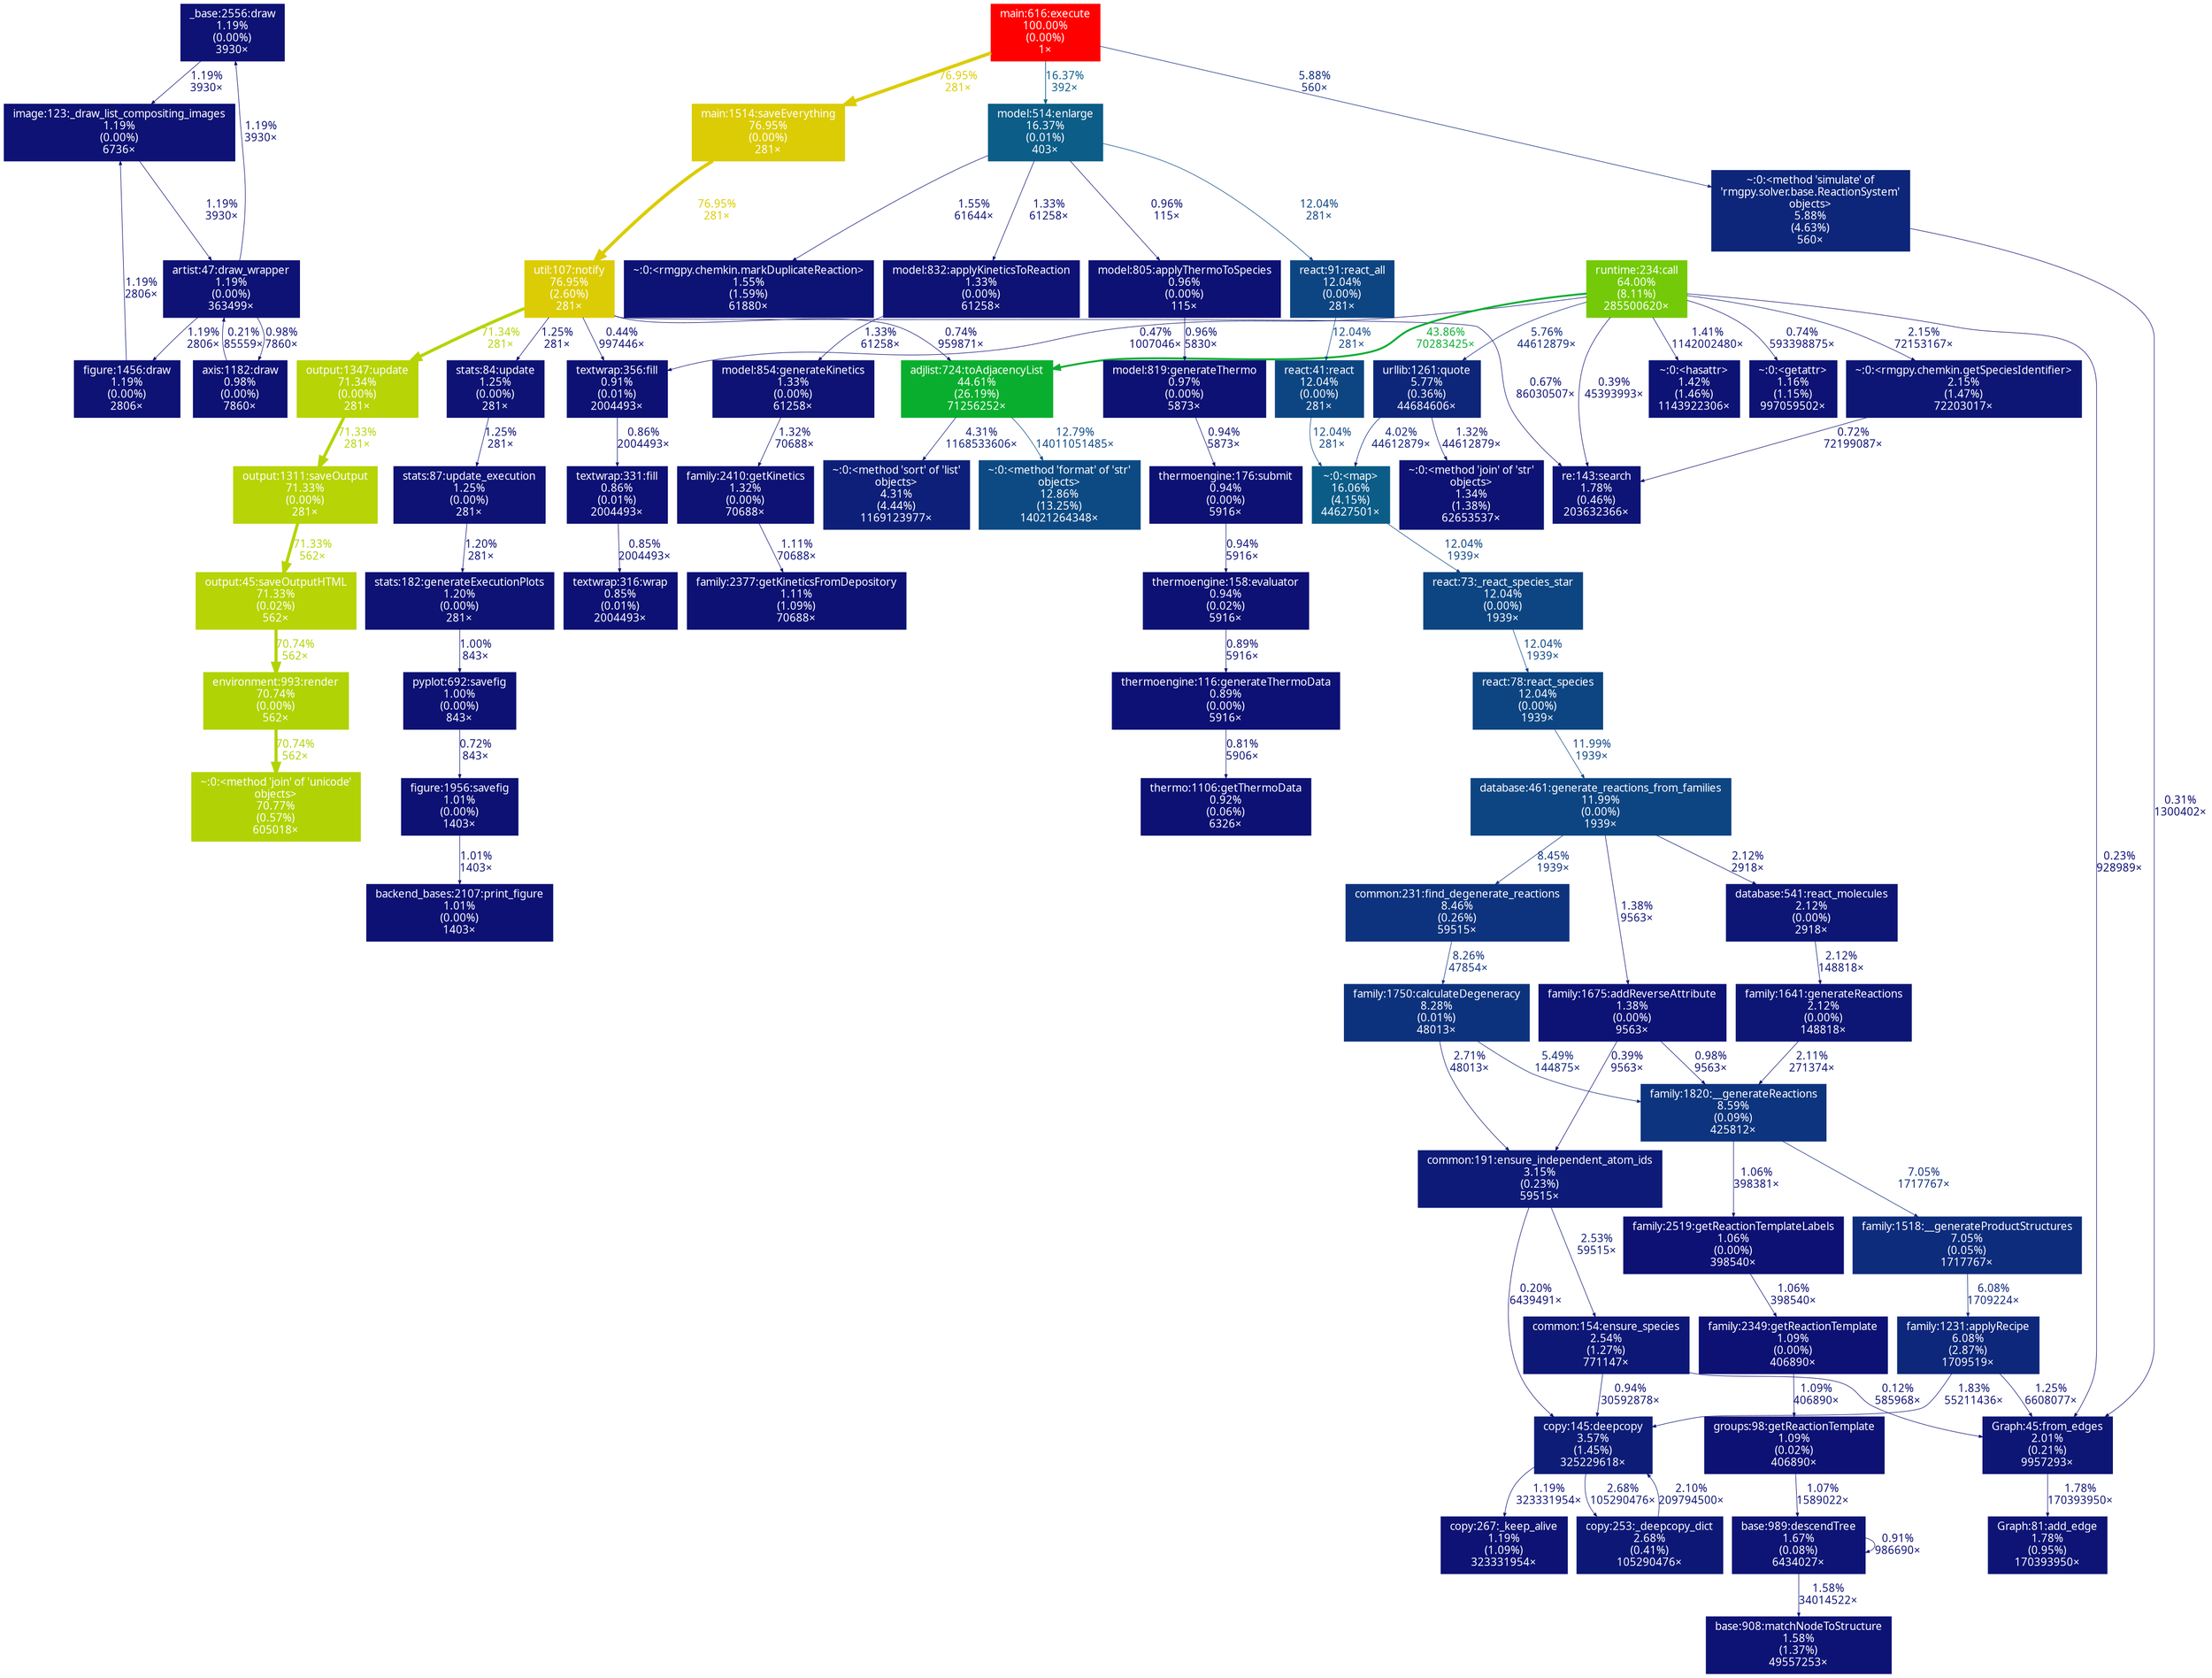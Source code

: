 digraph {
	graph [fontname=ArialMT, nodesep=0.125, ranksep=0.25];
	node [fontcolor=white, fontname=ArialMT, height=0, shape=box, style=filled, width=0];
	edge [fontname=ArialMT];
	27 [color="#0d1274", fontcolor="#ffffff", fontsize="10.00", label="_base:2556:draw\n1.19%\n(0.00%)\n3930×"];
	27 -> 2085 [arrowsize="0.35", color="#0d1274", fontcolor="#0d1274", fontsize="10.00", label="1.19%\n3930×", labeldistance="0.50", penwidth="0.50"];
	104 [color="#0d1274", fontcolor="#ffffff", fontsize="10.00", label="figure:1456:draw\n1.19%\n(0.00%)\n2806×"];
	104 -> 2085 [arrowsize="0.35", color="#0d1274", fontcolor="#0d1274", fontsize="10.00", label="1.19%\n2806×", labeldistance="0.50", penwidth="0.50"];
	106 [color="#0d1174", fontcolor="#ffffff", fontsize="10.00", label="axis:1182:draw\n0.98%\n(0.00%)\n7860×"];
	106 -> 2026 [arrowsize="0.35", color="#0d0e73", fontcolor="#0d0e73", fontsize="10.00", label="0.21%\n85559×", labeldistance="0.50", penwidth="0.50"];
	178 [color="#ff0000", fontcolor="#ffffff", fontsize="10.00", label="main:616:execute\n100.00%\n(0.00%)\n1×"];
	178 -> 655 [arrowsize="0.88", color="#dccc05", fontcolor="#dccc05", fontsize="10.00", label="76.95%\n281×", labeldistance="3.08", penwidth="3.08"];
	178 -> 799 [arrowsize="0.35", color="#0d267a", fontcolor="#0d267a", fontsize="10.00", label="5.88%\n560×", labeldistance="0.50", penwidth="0.50"];
	178 -> 2257 [arrowsize="0.40", color="#0c5d88", fontcolor="#0c5d88", fontsize="10.00", label="16.37%\n392×", labeldistance="0.65", penwidth="0.65"];
	203 [color="#0d1174", fontcolor="#ffffff", fontsize="10.00", label="thermoengine:158:evaluator\n0.94%\n(0.02%)\n5916×"];
	203 -> 2091 [arrowsize="0.35", color="#0d1074", fontcolor="#0d1074", fontsize="10.00", label="0.89%\n5916×", labeldistance="0.50", penwidth="0.50"];
	206 [color="#0d1174", fontcolor="#ffffff", fontsize="10.00", label="thermo:1106:getThermoData\n0.92%\n(0.06%)\n6326×"];
	207 [color="#0d1a77", fontcolor="#ffffff", fontsize="10.00", label="common:191:ensure_independent_atom_ids\n3.15%\n(0.23%)\n59515×"];
	207 -> 210 [arrowsize="0.35", color="#0d1776", fontcolor="#0d1776", fontsize="10.00", label="2.53%\n59515×", labeldistance="0.50", penwidth="0.50"];
	207 -> 1598 [arrowsize="0.35", color="#0d0e73", fontcolor="#0d0e73", fontsize="10.00", label="0.20%\n6439491×", labeldistance="0.50", penwidth="0.50"];
	210 [color="#0d1776", fontcolor="#ffffff", fontsize="10.00", label="common:154:ensure_species\n2.54%\n(1.27%)\n771147×"];
	210 -> 901 [arrowsize="0.35", color="#0d0d73", fontcolor="#0d0d73", fontsize="10.00", label="0.12%\n585968×", labeldistance="0.50", penwidth="0.50"];
	210 -> 1598 [arrowsize="0.35", color="#0d1174", fontcolor="#0d1174", fontsize="10.00", label="0.94%\n30592878×", labeldistance="0.50", penwidth="0.50"];
	243 [color="#0d1274", fontcolor="#ffffff", fontsize="10.00", label="stats:182:generateExecutionPlots\n1.20%\n(0.00%)\n281×"];
	243 -> 1542 [arrowsize="0.35", color="#0d1174", fontcolor="#0d1174", fontsize="10.00", label="1.00%\n843×", labeldistance="0.50", penwidth="0.50"];
	244 [color="#0d1274", fontcolor="#ffffff", fontsize="10.00", label="stats:87:update_execution\n1.25%\n(0.00%)\n281×"];
	244 -> 243 [arrowsize="0.35", color="#0d1274", fontcolor="#0d1274", fontsize="10.00", label="1.20%\n281×", labeldistance="0.50", penwidth="0.50"];
	323 [color="#0d1174", fontcolor="#ffffff", fontsize="10.00", label="backend_bases:2107:print_figure\n1.01%\n(0.00%)\n1403×"];
	334 [color="#0d4582", fontcolor="#ffffff", fontsize="10.00", label="react:41:react\n12.04%\n(0.00%)\n281×"];
	334 -> 481 [arrowsize="0.35", color="#0d4582", fontcolor="#0d4582", fontsize="10.00", label="12.04%\n281×", labeldistance="0.50", penwidth="0.50"];
	337 [color="#0d327d", fontcolor="#ffffff", fontsize="10.00", label="family:1750:calculateDegeneracy\n8.28%\n(0.01%)\n48013×"];
	337 -> 207 [arrowsize="0.35", color="#0d1876", fontcolor="#0d1876", fontsize="10.00", label="2.71%\n48013×", labeldistance="0.50", penwidth="0.50"];
	337 -> 682 [arrowsize="0.35", color="#0d257a", fontcolor="#0d257a", fontsize="10.00", label="5.49%\n144875×", labeldistance="0.50", penwidth="0.50"];
	338 [color="#0d4582", fontcolor="#ffffff", fontsize="10.00", label="database:461:generate_reactions_from_families\n11.99%\n(0.00%)\n1939×"];
	338 -> 683 [arrowsize="0.35", color="#0d1275", fontcolor="#0d1275", fontsize="10.00", label="1.38%\n9563×", labeldistance="0.50", penwidth="0.50"];
	338 -> 718 [arrowsize="0.35", color="#0d1675", fontcolor="#0d1675", fontsize="10.00", label="2.12%\n2918×", labeldistance="0.50", penwidth="0.50"];
	338 -> 4329 [arrowsize="0.35", color="#0d337e", fontcolor="#0d337e", fontsize="10.00", label="8.45%\n1939×", labeldistance="0.50", penwidth="0.50"];
	453 [color="#0d1174", fontcolor="#ffffff", fontsize="10.00", label="figure:1956:savefig\n1.01%\n(0.00%)\n1403×"];
	453 -> 323 [arrowsize="0.35", color="#0d1174", fontcolor="#0d1174", fontsize="10.00", label="1.01%\n1403×", labeldistance="0.50", penwidth="0.50"];
	481 [color="#0c5c88", fontcolor="#ffffff", fontsize="10.00", label="~:0:<map>\n16.06%\n(4.15%)\n44627501×"];
	481 -> 5355 [arrowsize="0.35", color="#0d4582", fontcolor="#0d4582", fontsize="10.00", label="12.04%\n1939×", labeldistance="0.50", penwidth="0.50"];
	504 [color="#0d267a", fontcolor="#ffffff", fontsize="10.00", label="urllib:1261:quote\n5.77%\n(0.36%)\n44684606×"];
	504 -> 481 [arrowsize="0.35", color="#0d1e78", fontcolor="#0d1e78", fontsize="10.00", label="4.02%\n44612879×", labeldistance="0.50", penwidth="0.50"];
	504 -> 688 [arrowsize="0.35", color="#0d1274", fontcolor="#0d1274", fontsize="10.00", label="1.32%\n44612879×", labeldistance="0.50", penwidth="0.50"];
	655 [color="#dccc05", fontcolor="#ffffff", fontsize="10.00", label="main:1514:saveEverything\n76.95%\n(0.00%)\n281×"];
	655 -> 2061 [arrowsize="0.88", color="#dccc05", fontcolor="#dccc05", fontsize="10.00", label="76.95%\n281×", labeldistance="3.08", penwidth="3.08"];
	682 [color="#0d347e", fontcolor="#ffffff", fontsize="10.00", label="family:1820:__generateReactions\n8.59%\n(0.09%)\n425812×"];
	682 -> 2463 [arrowsize="0.35", color="#0d1174", fontcolor="#0d1174", fontsize="10.00", label="1.06%\n398381×", labeldistance="0.50", penwidth="0.50"];
	682 -> 2529 [arrowsize="0.35", color="#0d2c7c", fontcolor="#0d2c7c", fontsize="10.00", label="7.05%\n1717767×", labeldistance="0.50", penwidth="0.50"];
	683 [color="#0d1275", fontcolor="#ffffff", fontsize="10.00", label="family:1675:addReverseAttribute\n1.38%\n(0.00%)\n9563×"];
	683 -> 207 [arrowsize="0.35", color="#0d0e73", fontcolor="#0d0e73", fontsize="10.00", label="0.39%\n9563×", labeldistance="0.50", penwidth="0.50"];
	683 -> 682 [arrowsize="0.35", color="#0d1174", fontcolor="#0d1174", fontsize="10.00", label="0.98%\n9563×", labeldistance="0.50", penwidth="0.50"];
	684 [color="#0d1675", fontcolor="#ffffff", fontsize="10.00", label="family:1641:generateReactions\n2.12%\n(0.00%)\n148818×"];
	684 -> 682 [arrowsize="0.35", color="#0d1675", fontcolor="#0d1675", fontsize="10.00", label="2.11%\n271374×", labeldistance="0.50", penwidth="0.50"];
	688 [color="#0d1274", fontcolor="#ffffff", fontsize="10.00", label="~:0:<method 'join' of 'str'\nobjects>\n1.34%\n(1.38%)\n62653537×"];
	718 [color="#0d1675", fontcolor="#ffffff", fontsize="10.00", label="database:541:react_molecules\n2.12%\n(0.00%)\n2918×"];
	718 -> 684 [arrowsize="0.35", color="#0d1675", fontcolor="#0d1675", fontsize="10.00", label="2.12%\n148818×", labeldistance="0.50", penwidth="0.50"];
	740 [color="#b6d406", fontcolor="#ffffff", fontsize="10.00", label="output:45:saveOutputHTML\n71.33%\n(0.02%)\n562×"];
	740 -> 3370 [arrowsize="0.84", color="#b0d306", fontcolor="#b0d306", fontsize="10.00", label="70.74%\n562×", labeldistance="2.83", penwidth="2.83"];
	799 [color="#0d267a", fontcolor="#ffffff", fontsize="10.00", label="~:0:<method 'simulate' of\n'rmgpy.solver.base.ReactionSystem'\nobjects>\n5.88%\n(4.63%)\n560×"];
	799 -> 901 [arrowsize="0.35", color="#0d0e73", fontcolor="#0d0e73", fontsize="10.00", label="0.31%\n1300402×", labeldistance="0.50", penwidth="0.50"];
	900 [color="#0d1475", fontcolor="#ffffff", fontsize="10.00", label="Graph:81:add_edge\n1.78%\n(0.95%)\n170393950×"];
	901 [color="#0d1575", fontcolor="#ffffff", fontsize="10.00", label="Graph:45:from_edges\n2.01%\n(0.21%)\n9957293×"];
	901 -> 900 [arrowsize="0.35", color="#0d1475", fontcolor="#0d1475", fontsize="10.00", label="1.78%\n170393950×", labeldistance="0.50", penwidth="0.50"];
	935 [color="#74ca08", fontcolor="#ffffff", fontsize="10.00", label="runtime:234:call\n64.00%\n(8.11%)\n285500620×"];
	935 -> 504 [arrowsize="0.35", color="#0d267a", fontcolor="#0d267a", fontsize="10.00", label="5.76%\n44612879×", labeldistance="0.50", penwidth="0.50"];
	935 -> 901 [arrowsize="0.35", color="#0d0e73", fontcolor="#0d0e73", fontsize="10.00", label="0.23%\n928989×", labeldistance="0.50", penwidth="0.50"];
	935 -> 1229 [arrowsize="0.35", color="#0d1375", fontcolor="#0d1375", fontsize="10.00", label="1.41%\n1142002480×", labeldistance="0.50", penwidth="0.50"];
	935 -> 1285 [arrowsize="0.35", color="#0d0f73", fontcolor="#0d0f73", fontsize="10.00", label="0.47%\n1007046×", labeldistance="0.50", penwidth="0.50"];
	935 -> 1492 [arrowsize="0.35", color="#0d1074", fontcolor="#0d1074", fontsize="10.00", label="0.74%\n593398875×", labeldistance="0.50", penwidth="0.50"];
	935 -> 2060 [arrowsize="0.35", color="#0d0e73", fontcolor="#0d0e73", fontsize="10.00", label="0.39%\n45393993×", labeldistance="0.50", penwidth="0.50"];
	935 -> 2062 [arrowsize="0.35", color="#0d1675", fontcolor="#0d1675", fontsize="10.00", label="2.15%\n72153167×", labeldistance="0.50", penwidth="0.50"];
	935 -> 3302 [arrowsize="0.66", color="#0aad32", fontcolor="#0aad32", fontsize="10.00", label="43.86%\n70283425×", labeldistance="1.75", penwidth="1.75"];
	1096 [color="#0d1f78", fontcolor="#ffffff", fontsize="10.00", label="~:0:<method 'sort' of 'list'\nobjects>\n4.31%\n(4.44%)\n1169123977×"];
	1158 [color="#0d1375", fontcolor="#ffffff", fontsize="10.00", label="base:908:matchNodeToStructure\n1.58%\n(1.37%)\n49557253×"];
	1159 [color="#0d1475", fontcolor="#ffffff", fontsize="10.00", label="base:989:descendTree\n1.67%\n(0.08%)\n6434027×"];
	1159 -> 1158 [arrowsize="0.35", color="#0d1375", fontcolor="#0d1375", fontsize="10.00", label="1.58%\n34014522×", labeldistance="0.50", penwidth="0.50"];
	1159 -> 1159 [arrowsize="0.35", color="#0d1174", fontcolor="#0d1174", fontsize="10.00", label="0.91%\n986690×", labeldistance="0.50", penwidth="0.50"];
	1169 [color="#0d1174", fontcolor="#ffffff", fontsize="10.00", label="groups:98:getReactionTemplate\n1.09%\n(0.02%)\n406890×"];
	1169 -> 1159 [arrowsize="0.35", color="#0d1174", fontcolor="#0d1174", fontsize="10.00", label="1.07%\n1589022×", labeldistance="0.50", penwidth="0.50"];
	1229 [color="#0d1375", fontcolor="#ffffff", fontsize="10.00", label="~:0:<hasattr>\n1.42%\n(1.46%)\n1143922306×"];
	1285 [color="#0d1174", fontcolor="#ffffff", fontsize="10.00", label="textwrap:356:fill\n0.91%\n(0.01%)\n2004493×"];
	1285 -> 2880 [arrowsize="0.35", color="#0d1074", fontcolor="#0d1074", fontsize="10.00", label="0.86%\n2004493×", labeldistance="0.50", penwidth="0.50"];
	1492 [color="#0d1274", fontcolor="#ffffff", fontsize="10.00", label="~:0:<getattr>\n1.16%\n(1.15%)\n997059502×"];
	1519 [color="#0d277b", fontcolor="#ffffff", fontsize="10.00", label="family:1231:applyRecipe\n6.08%\n(2.87%)\n1709519×"];
	1519 -> 901 [arrowsize="0.35", color="#0d1274", fontcolor="#0d1274", fontsize="10.00", label="1.25%\n6608077×", labeldistance="0.50", penwidth="0.50"];
	1519 -> 1598 [arrowsize="0.35", color="#0d1475", fontcolor="#0d1475", fontsize="10.00", label="1.83%\n55211436×", labeldistance="0.50", penwidth="0.50"];
	1542 [color="#0d1174", fontcolor="#ffffff", fontsize="10.00", label="pyplot:692:savefig\n1.00%\n(0.00%)\n843×"];
	1542 -> 453 [arrowsize="0.35", color="#0d1074", fontcolor="#0d1074", fontsize="10.00", label="0.72%\n843×", labeldistance="0.50", penwidth="0.50"];
	1598 [color="#0d1c77", fontcolor="#ffffff", fontsize="10.00", label="copy:145:deepcopy\n3.57%\n(1.45%)\n325229618×"];
	1598 -> 2528 [arrowsize="0.35", color="#0d1876", fontcolor="#0d1876", fontsize="10.00", label="2.68%\n105290476×", labeldistance="0.50", penwidth="0.50"];
	1598 -> 2846 [arrowsize="0.35", color="#0d1274", fontcolor="#0d1274", fontsize="10.00", label="1.19%\n323331954×", labeldistance="0.50", penwidth="0.50"];
	1649 [color="#0d1174", fontcolor="#ffffff", fontsize="10.00", label="model:819:generateThermo\n0.97%\n(0.00%)\n5873×"];
	1649 -> 4114 [arrowsize="0.35", color="#0d1174", fontcolor="#0d1174", fontsize="10.00", label="0.94%\n5873×", labeldistance="0.50", penwidth="0.50"];
	1806 [color="#0d1274", fontcolor="#ffffff", fontsize="10.00", label="model:854:generateKinetics\n1.33%\n(0.00%)\n61258×"];
	1806 -> 2857 [arrowsize="0.35", color="#0d1274", fontcolor="#0d1274", fontsize="10.00", label="1.32%\n70688×", labeldistance="0.50", penwidth="0.50"];
	1865 [color="#0d1274", fontcolor="#ffffff", fontsize="10.00", label="model:832:applyKineticsToReaction\n1.33%\n(0.00%)\n61258×"];
	1865 -> 1806 [arrowsize="0.35", color="#0d1274", fontcolor="#0d1274", fontsize="10.00", label="1.33%\n61258×", labeldistance="0.50", penwidth="0.50"];
	2026 [color="#0d1274", fontcolor="#ffffff", fontsize="10.00", label="artist:47:draw_wrapper\n1.19%\n(0.00%)\n363499×"];
	2026 -> 27 [arrowsize="0.35", color="#0d1274", fontcolor="#0d1274", fontsize="10.00", label="1.19%\n3930×", labeldistance="0.50", penwidth="0.50"];
	2026 -> 104 [arrowsize="0.35", color="#0d1274", fontcolor="#0d1274", fontsize="10.00", label="1.19%\n2806×", labeldistance="0.50", penwidth="0.50"];
	2026 -> 106 [arrowsize="0.35", color="#0d1174", fontcolor="#0d1174", fontsize="10.00", label="0.98%\n7860×", labeldistance="0.50", penwidth="0.50"];
	2060 [color="#0d1475", fontcolor="#ffffff", fontsize="10.00", label="re:143:search\n1.78%\n(0.46%)\n203632366×"];
	2061 [color="#dccc05", fontcolor="#ffffff", fontsize="10.00", label="util:107:notify\n76.95%\n(2.60%)\n281×"];
	2061 -> 1285 [arrowsize="0.35", color="#0d0f73", fontcolor="#0d0f73", fontsize="10.00", label="0.44%\n997446×", labeldistance="0.50", penwidth="0.50"];
	2061 -> 2060 [arrowsize="0.35", color="#0d1074", fontcolor="#0d1074", fontsize="10.00", label="0.67%\n86030507×", labeldistance="0.50", penwidth="0.50"];
	2061 -> 2655 [arrowsize="0.84", color="#b6d406", fontcolor="#b6d406", fontsize="10.00", label="71.34%\n281×", labeldistance="2.85", penwidth="2.85"];
	2061 -> 3302 [arrowsize="0.35", color="#0d1074", fontcolor="#0d1074", fontsize="10.00", label="0.74%\n959871×", labeldistance="0.50", penwidth="0.50"];
	2061 -> 4557 [arrowsize="0.35", color="#0d1274", fontcolor="#0d1274", fontsize="10.00", label="1.25%\n281×", labeldistance="0.50", penwidth="0.50"];
	2062 [color="#0d1675", fontcolor="#ffffff", fontsize="10.00", label="~:0:<rmgpy.chemkin.getSpeciesIdentifier>\n2.15%\n(1.47%)\n72203017×"];
	2062 -> 2060 [arrowsize="0.35", color="#0d1074", fontcolor="#0d1074", fontsize="10.00", label="0.72%\n72199087×", labeldistance="0.50", penwidth="0.50"];
	2085 [color="#0d1274", fontcolor="#ffffff", fontsize="10.00", label="image:123:_draw_list_compositing_images\n1.19%\n(0.00%)\n6736×"];
	2085 -> 2026 [arrowsize="0.35", color="#0d1274", fontcolor="#0d1274", fontsize="10.00", label="1.19%\n3930×", labeldistance="0.50", penwidth="0.50"];
	2091 [color="#0d1074", fontcolor="#ffffff", fontsize="10.00", label="thermoengine:116:generateThermoData\n0.89%\n(0.00%)\n5916×"];
	2091 -> 206 [arrowsize="0.35", color="#0d1074", fontcolor="#0d1074", fontsize="10.00", label="0.81%\n5906×", labeldistance="0.50", penwidth="0.50"];
	2127 [color="#0d4582", fontcolor="#ffffff", fontsize="10.00", label="react:78:react_species\n12.04%\n(0.00%)\n1939×"];
	2127 -> 338 [arrowsize="0.35", color="#0d4582", fontcolor="#0d4582", fontsize="10.00", label="11.99%\n1939×", labeldistance="0.50", penwidth="0.50"];
	2257 [color="#0c5d88", fontcolor="#ffffff", fontsize="10.00", label="model:514:enlarge\n16.37%\n(0.01%)\n403×"];
	2257 -> 1865 [arrowsize="0.35", color="#0d1274", fontcolor="#0d1274", fontsize="10.00", label="1.33%\n61258×", labeldistance="0.50", penwidth="0.50"];
	2257 -> 3278 [arrowsize="0.35", color="#0d4582", fontcolor="#0d4582", fontsize="10.00", label="12.04%\n281×", labeldistance="0.50", penwidth="0.50"];
	2257 -> 3349 [arrowsize="0.35", color="#0d1174", fontcolor="#0d1174", fontsize="10.00", label="0.96%\n115×", labeldistance="0.50", penwidth="0.50"];
	2257 -> 3621 [arrowsize="0.35", color="#0d1375", fontcolor="#0d1375", fontsize="10.00", label="1.55%\n61644×", labeldistance="0.50", penwidth="0.50"];
	2462 [color="#0d1174", fontcolor="#ffffff", fontsize="10.00", label="family:2349:getReactionTemplate\n1.09%\n(0.00%)\n406890×"];
	2462 -> 1169 [arrowsize="0.35", color="#0d1174", fontcolor="#0d1174", fontsize="10.00", label="1.09%\n406890×", labeldistance="0.50", penwidth="0.50"];
	2463 [color="#0d1174", fontcolor="#ffffff", fontsize="10.00", label="family:2519:getReactionTemplateLabels\n1.06%\n(0.00%)\n398540×"];
	2463 -> 2462 [arrowsize="0.35", color="#0d1174", fontcolor="#0d1174", fontsize="10.00", label="1.06%\n398540×", labeldistance="0.50", penwidth="0.50"];
	2528 [color="#0d1876", fontcolor="#ffffff", fontsize="10.00", label="copy:253:_deepcopy_dict\n2.68%\n(0.41%)\n105290476×"];
	2528 -> 1598 [arrowsize="0.35", color="#0d1675", fontcolor="#0d1675", fontsize="10.00", label="2.10%\n209794500×", labeldistance="0.50", penwidth="0.50"];
	2529 [color="#0d2c7c", fontcolor="#ffffff", fontsize="10.00", label="family:1518:__generateProductStructures\n7.05%\n(0.05%)\n1717767×"];
	2529 -> 1519 [arrowsize="0.35", color="#0d277b", fontcolor="#0d277b", fontsize="10.00", label="6.08%\n1709224×", labeldistance="0.50", penwidth="0.50"];
	2654 [color="#b6d406", fontcolor="#ffffff", fontsize="10.00", label="output:1311:saveOutput\n71.33%\n(0.00%)\n281×"];
	2654 -> 740 [arrowsize="0.84", color="#b6d406", fontcolor="#b6d406", fontsize="10.00", label="71.33%\n562×", labeldistance="2.85", penwidth="2.85"];
	2655 [color="#b6d406", fontcolor="#ffffff", fontsize="10.00", label="output:1347:update\n71.34%\n(0.00%)\n281×"];
	2655 -> 2654 [arrowsize="0.84", color="#b6d406", fontcolor="#b6d406", fontsize="10.00", label="71.33%\n281×", labeldistance="2.85", penwidth="2.85"];
	2720 [color="#0d4a83", fontcolor="#ffffff", fontsize="10.00", label="~:0:<method 'format' of 'str'\nobjects>\n12.86%\n(13.25%)\n14021264348×"];
	2846 [color="#0d1274", fontcolor="#ffffff", fontsize="10.00", label="copy:267:_keep_alive\n1.19%\n(1.09%)\n323331954×"];
	2857 [color="#0d1274", fontcolor="#ffffff", fontsize="10.00", label="family:2410:getKinetics\n1.32%\n(0.00%)\n70688×"];
	2857 -> 3030 [arrowsize="0.35", color="#0d1174", fontcolor="#0d1174", fontsize="10.00", label="1.11%\n70688×", labeldistance="0.50", penwidth="0.50"];
	2880 [color="#0d1074", fontcolor="#ffffff", fontsize="10.00", label="textwrap:331:fill\n0.86%\n(0.01%)\n2004493×"];
	2880 -> 3045 [arrowsize="0.35", color="#0d1074", fontcolor="#0d1074", fontsize="10.00", label="0.85%\n2004493×", labeldistance="0.50", penwidth="0.50"];
	3030 [color="#0d1174", fontcolor="#ffffff", fontsize="10.00", label="family:2377:getKineticsFromDepository\n1.11%\n(1.09%)\n70688×"];
	3045 [color="#0d1074", fontcolor="#ffffff", fontsize="10.00", label="textwrap:316:wrap\n0.85%\n(0.01%)\n2004493×"];
	3278 [color="#0d4582", fontcolor="#ffffff", fontsize="10.00", label="react:91:react_all\n12.04%\n(0.00%)\n281×"];
	3278 -> 334 [arrowsize="0.35", color="#0d4582", fontcolor="#0d4582", fontsize="10.00", label="12.04%\n281×", labeldistance="0.50", penwidth="0.50"];
	3302 [color="#0aae2e", fontcolor="#ffffff", fontsize="10.00", label="adjlist:724:toAdjacencyList\n44.61%\n(26.19%)\n71256252×"];
	3302 -> 1096 [arrowsize="0.35", color="#0d1f78", fontcolor="#0d1f78", fontsize="10.00", label="4.31%\n1168533606×", labeldistance="0.50", penwidth="0.50"];
	3302 -> 2720 [arrowsize="0.36", color="#0d4983", fontcolor="#0d4983", fontsize="10.00", label="12.79%\n14011051485×", labeldistance="0.51", penwidth="0.51"];
	3349 [color="#0d1174", fontcolor="#ffffff", fontsize="10.00", label="model:805:applyThermoToSpecies\n0.96%\n(0.00%)\n115×"];
	3349 -> 1649 [arrowsize="0.35", color="#0d1174", fontcolor="#0d1174", fontsize="10.00", label="0.96%\n5830×", labeldistance="0.50", penwidth="0.50"];
	3370 [color="#b0d306", fontcolor="#ffffff", fontsize="10.00", label="environment:993:render\n70.74%\n(0.00%)\n562×"];
	3370 -> 3832 [arrowsize="0.84", color="#b0d306", fontcolor="#b0d306", fontsize="10.00", label="70.74%\n562×", labeldistance="2.83", penwidth="2.83"];
	3621 [color="#0d1375", fontcolor="#ffffff", fontsize="10.00", label="~:0:<rmgpy.chemkin.markDuplicateReaction>\n1.55%\n(1.59%)\n61880×"];
	3832 [color="#b1d306", fontcolor="#ffffff", fontsize="10.00", label="~:0:<method 'join' of 'unicode'\nobjects>\n70.77%\n(0.57%)\n605018×"];
	4114 [color="#0d1174", fontcolor="#ffffff", fontsize="10.00", label="thermoengine:176:submit\n0.94%\n(0.00%)\n5916×"];
	4114 -> 203 [arrowsize="0.35", color="#0d1174", fontcolor="#0d1174", fontsize="10.00", label="0.94%\n5916×", labeldistance="0.50", penwidth="0.50"];
	4329 [color="#0d337e", fontcolor="#ffffff", fontsize="10.00", label="common:231:find_degenerate_reactions\n8.46%\n(0.26%)\n59515×"];
	4329 -> 337 [arrowsize="0.35", color="#0d327d", fontcolor="#0d327d", fontsize="10.00", label="8.26%\n47854×", labeldistance="0.50", penwidth="0.50"];
	4557 [color="#0d1274", fontcolor="#ffffff", fontsize="10.00", label="stats:84:update\n1.25%\n(0.00%)\n281×"];
	4557 -> 244 [arrowsize="0.35", color="#0d1274", fontcolor="#0d1274", fontsize="10.00", label="1.25%\n281×", labeldistance="0.50", penwidth="0.50"];
	5355 [color="#0d4582", fontcolor="#ffffff", fontsize="10.00", label="react:73:_react_species_star\n12.04%\n(0.00%)\n1939×"];
	5355 -> 2127 [arrowsize="0.35", color="#0d4582", fontcolor="#0d4582", fontsize="10.00", label="12.04%\n1939×", labeldistance="0.50", penwidth="0.50"];
}
